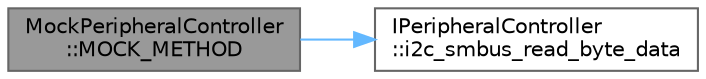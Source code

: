 digraph "MockPeripheralController::MOCK_METHOD"
{
 // LATEX_PDF_SIZE
  bgcolor="transparent";
  edge [fontname=Helvetica,fontsize=10,labelfontname=Helvetica,labelfontsize=10];
  node [fontname=Helvetica,fontsize=10,shape=box,height=0.2,width=0.4];
  rankdir="LR";
  Node1 [id="Node000001",label="MockPeripheralController\l::MOCK_METHOD",height=0.2,width=0.4,color="gray40", fillcolor="grey60", style="filled", fontcolor="black",tooltip="Mocked method to read a byte of data from the I2C bus."];
  Node1 -> Node2 [id="edge1_Node000001_Node000002",color="steelblue1",style="solid",tooltip=" "];
  Node2 [id="Node000002",label="IPeripheralController\l::i2c_smbus_read_byte_data",height=0.2,width=0.4,color="grey40", fillcolor="white", style="filled",URL="$classIPeripheralController.html#ab4cebe8745da65c8d4ef88e8bfa8a8a9",tooltip=" "];
}
